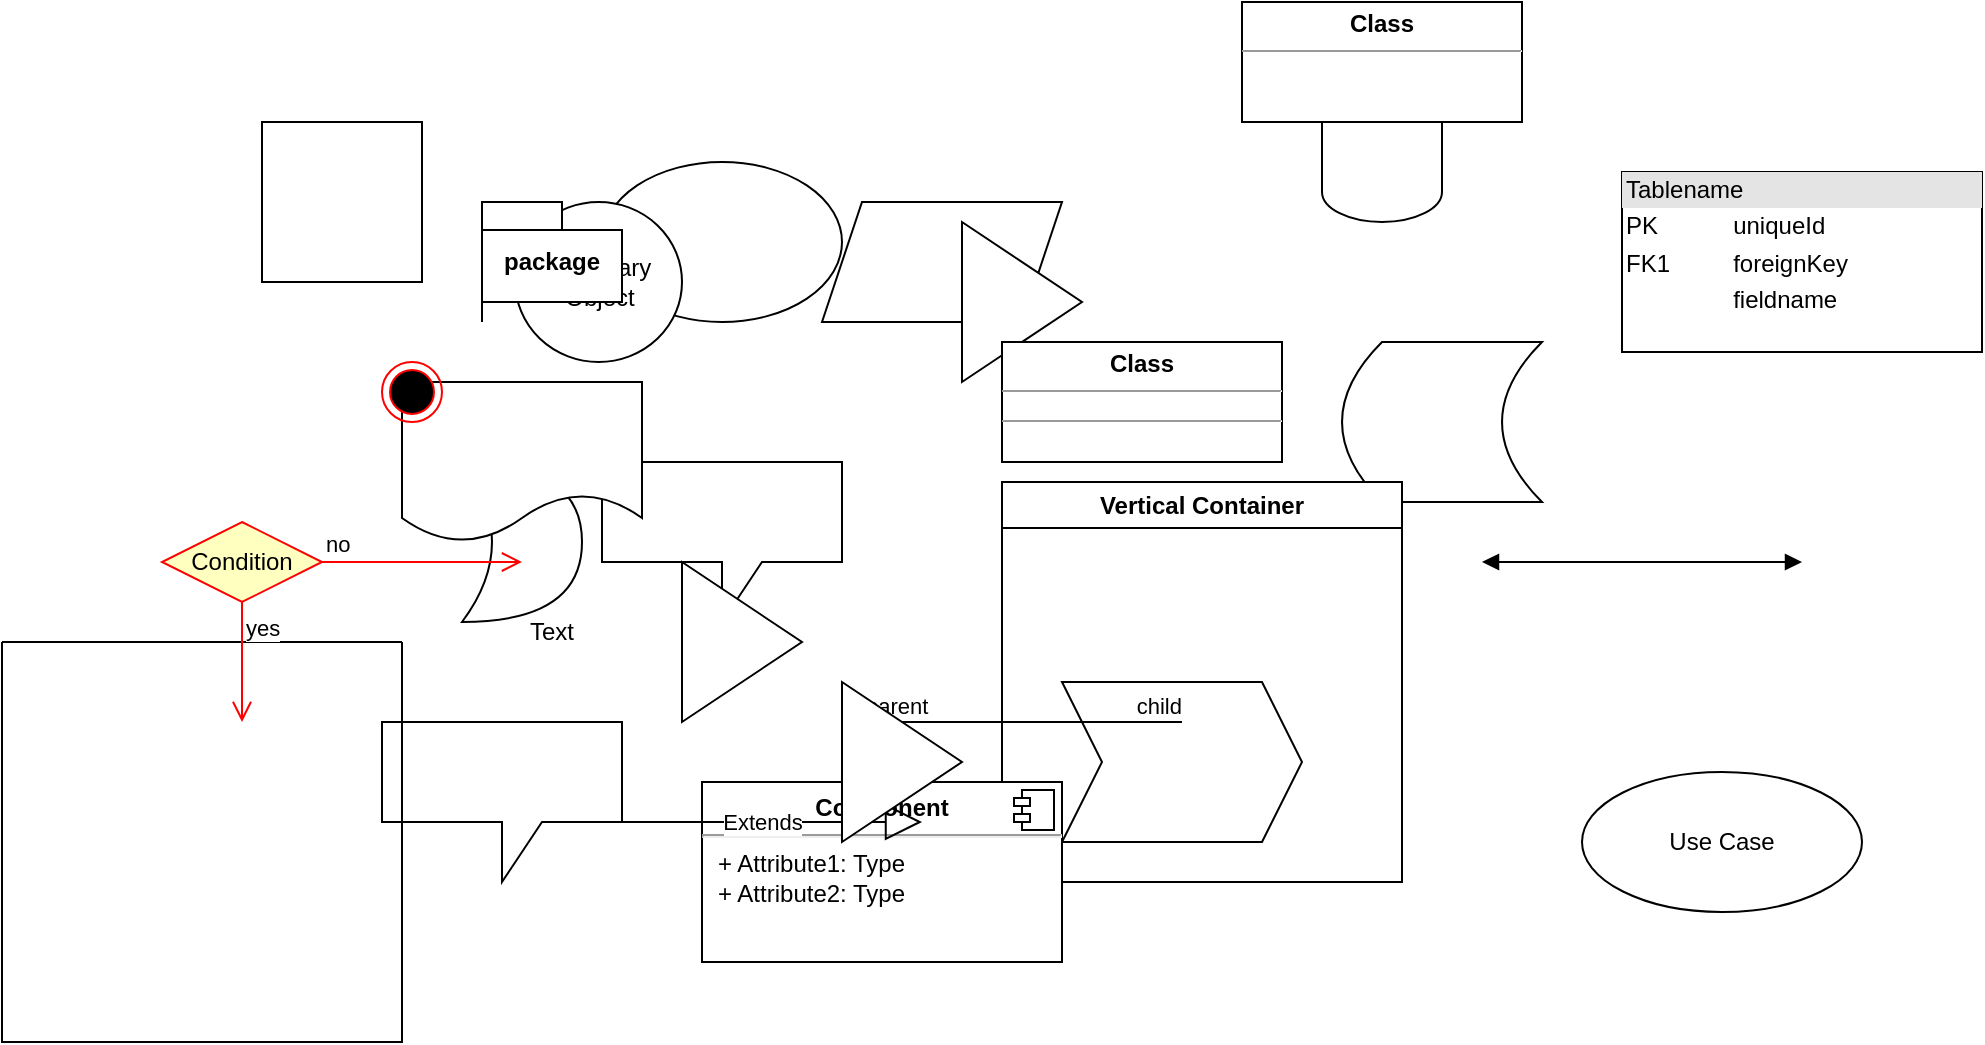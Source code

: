 <mxfile version="21.0.2" type="github">
  <diagram name="第 1 页" id="QfBTrQFo4jsn0Jn8oBfZ">
    <mxGraphModel dx="1877" dy="558" grid="1" gridSize="10" guides="1" tooltips="1" connect="1" arrows="1" fold="1" page="1" pageScale="1" pageWidth="827" pageHeight="1169" math="0" shadow="0">
      <root>
        <mxCell id="0" />
        <mxCell id="1" parent="0" />
        <mxCell id="zfch9v7HI0ur41LocFT6-1" value="" style="whiteSpace=wrap;html=1;aspect=fixed;" vertex="1" parent="1">
          <mxGeometry x="50" y="80" width="80" height="80" as="geometry" />
        </mxCell>
        <mxCell id="zfch9v7HI0ur41LocFT6-2" value="" style="shape=parallelogram;perimeter=parallelogramPerimeter;whiteSpace=wrap;html=1;fixedSize=1;" vertex="1" parent="1">
          <mxGeometry x="330" y="120" width="120" height="60" as="geometry" />
        </mxCell>
        <mxCell id="zfch9v7HI0ur41LocFT6-3" value="" style="shape=xor;whiteSpace=wrap;html=1;" vertex="1" parent="1">
          <mxGeometry x="150" y="250" width="60" height="80" as="geometry" />
        </mxCell>
        <mxCell id="zfch9v7HI0ur41LocFT6-4" value="" style="shape=callout;whiteSpace=wrap;html=1;perimeter=calloutPerimeter;" vertex="1" parent="1">
          <mxGeometry x="220" y="250" width="120" height="80" as="geometry" />
        </mxCell>
        <mxCell id="zfch9v7HI0ur41LocFT6-5" value="" style="shape=document;whiteSpace=wrap;html=1;boundedLbl=1;" vertex="1" parent="1">
          <mxGeometry x="120" y="210" width="120" height="80" as="geometry" />
        </mxCell>
        <mxCell id="zfch9v7HI0ur41LocFT6-6" value="" style="shape=callout;whiteSpace=wrap;html=1;perimeter=calloutPerimeter;" vertex="1" parent="1">
          <mxGeometry x="110" y="380" width="120" height="80" as="geometry" />
        </mxCell>
        <mxCell id="zfch9v7HI0ur41LocFT6-7" value="" style="shape=dataStorage;whiteSpace=wrap;html=1;fixedSize=1;" vertex="1" parent="1">
          <mxGeometry x="590" y="190" width="100" height="80" as="geometry" />
        </mxCell>
        <mxCell id="zfch9v7HI0ur41LocFT6-8" value="" style="shape=cylinder3;whiteSpace=wrap;html=1;boundedLbl=1;backgroundOutline=1;size=15;" vertex="1" parent="1">
          <mxGeometry x="580" y="50" width="60" height="80" as="geometry" />
        </mxCell>
        <mxCell id="zfch9v7HI0ur41LocFT6-9" value="" style="shape=step;perimeter=stepPerimeter;whiteSpace=wrap;html=1;fixedSize=1;" vertex="1" parent="1">
          <mxGeometry x="450" y="360" width="120" height="80" as="geometry" />
        </mxCell>
        <mxCell id="zfch9v7HI0ur41LocFT6-10" value="" style="triangle;whiteSpace=wrap;html=1;" vertex="1" parent="1">
          <mxGeometry x="260" y="300" width="60" height="80" as="geometry" />
        </mxCell>
        <mxCell id="zfch9v7HI0ur41LocFT6-11" value="" style="ellipse;whiteSpace=wrap;html=1;" vertex="1" parent="1">
          <mxGeometry x="220" y="100" width="120" height="80" as="geometry" />
        </mxCell>
        <mxCell id="zfch9v7HI0ur41LocFT6-12" value="" style="swimlane;startSize=0;" vertex="1" parent="1">
          <mxGeometry x="-80" y="340" width="200" height="200" as="geometry" />
        </mxCell>
        <mxCell id="zfch9v7HI0ur41LocFT6-13" value="Vertical Container" style="swimlane;whiteSpace=wrap;html=1;" vertex="1" parent="1">
          <mxGeometry x="420" y="260" width="200" height="200" as="geometry" />
        </mxCell>
        <mxCell id="zfch9v7HI0ur41LocFT6-14" value="" style="triangle;whiteSpace=wrap;html=1;" vertex="1" parent="1">
          <mxGeometry x="400" y="130" width="60" height="80" as="geometry" />
        </mxCell>
        <mxCell id="zfch9v7HI0ur41LocFT6-15" value="Condition" style="rhombus;whiteSpace=wrap;html=1;fontColor=#000000;fillColor=#ffffc0;strokeColor=#ff0000;" vertex="1" parent="1">
          <mxGeometry y="280" width="80" height="40" as="geometry" />
        </mxCell>
        <mxCell id="zfch9v7HI0ur41LocFT6-16" value="no" style="edgeStyle=orthogonalEdgeStyle;html=1;align=left;verticalAlign=bottom;endArrow=open;endSize=8;strokeColor=#ff0000;rounded=0;" edge="1" source="zfch9v7HI0ur41LocFT6-15" parent="1">
          <mxGeometry x="-1" relative="1" as="geometry">
            <mxPoint x="180" y="300" as="targetPoint" />
          </mxGeometry>
        </mxCell>
        <mxCell id="zfch9v7HI0ur41LocFT6-17" value="yes" style="edgeStyle=orthogonalEdgeStyle;html=1;align=left;verticalAlign=top;endArrow=open;endSize=8;strokeColor=#ff0000;rounded=0;" edge="1" source="zfch9v7HI0ur41LocFT6-15" parent="1">
          <mxGeometry x="-1" relative="1" as="geometry">
            <mxPoint x="40" y="380" as="targetPoint" />
          </mxGeometry>
        </mxCell>
        <mxCell id="zfch9v7HI0ur41LocFT6-18" value="" style="ellipse;html=1;shape=endState;fillColor=#000000;strokeColor=#ff0000;" vertex="1" parent="1">
          <mxGeometry x="110" y="200" width="30" height="30" as="geometry" />
        </mxCell>
        <mxCell id="zfch9v7HI0ur41LocFT6-19" value="Boundary Object" style="shape=umlBoundary;whiteSpace=wrap;html=1;" vertex="1" parent="1">
          <mxGeometry x="160" y="120" width="100" height="80" as="geometry" />
        </mxCell>
        <mxCell id="zfch9v7HI0ur41LocFT6-20" value="package" style="shape=folder;fontStyle=1;spacingTop=10;tabWidth=40;tabHeight=14;tabPosition=left;html=1;whiteSpace=wrap;" vertex="1" parent="1">
          <mxGeometry x="160" y="120" width="70" height="50" as="geometry" />
        </mxCell>
        <mxCell id="zfch9v7HI0ur41LocFT6-21" value="&lt;p style=&quot;margin:0px;margin-top:4px;text-align:center;&quot;&gt;&lt;b&gt;Class&lt;/b&gt;&lt;/p&gt;&lt;hr size=&quot;1&quot;/&gt;&lt;div style=&quot;height:2px;&quot;&gt;&lt;/div&gt;&lt;hr size=&quot;1&quot;/&gt;&lt;div style=&quot;height:2px;&quot;&gt;&lt;/div&gt;" style="verticalAlign=top;align=left;overflow=fill;fontSize=12;fontFamily=Helvetica;html=1;whiteSpace=wrap;" vertex="1" parent="1">
          <mxGeometry x="420" y="190" width="140" height="60" as="geometry" />
        </mxCell>
        <mxCell id="zfch9v7HI0ur41LocFT6-22" value="&lt;p style=&quot;margin:0px;margin-top:6px;text-align:center;&quot;&gt;&lt;b&gt;Component&lt;/b&gt;&lt;/p&gt;&lt;hr/&gt;&lt;p style=&quot;margin:0px;margin-left:8px;&quot;&gt;+ Attribute1: Type&lt;br/&gt;+ Attribute2: Type&lt;/p&gt;" style="align=left;overflow=fill;html=1;dropTarget=0;whiteSpace=wrap;" vertex="1" parent="1">
          <mxGeometry x="270" y="410" width="180" height="90" as="geometry" />
        </mxCell>
        <mxCell id="zfch9v7HI0ur41LocFT6-23" value="" style="shape=component;jettyWidth=8;jettyHeight=4;" vertex="1" parent="zfch9v7HI0ur41LocFT6-22">
          <mxGeometry x="1" width="20" height="20" relative="1" as="geometry">
            <mxPoint x="-24" y="4" as="offset" />
          </mxGeometry>
        </mxCell>
        <mxCell id="zfch9v7HI0ur41LocFT6-24" value="" style="endArrow=none;html=1;edgeStyle=orthogonalEdgeStyle;rounded=0;" edge="1" parent="1">
          <mxGeometry relative="1" as="geometry">
            <mxPoint x="350" y="380" as="sourcePoint" />
            <mxPoint x="510" y="380" as="targetPoint" />
          </mxGeometry>
        </mxCell>
        <mxCell id="zfch9v7HI0ur41LocFT6-25" value="parent" style="edgeLabel;resizable=0;html=1;align=left;verticalAlign=bottom;" connectable="0" vertex="1" parent="zfch9v7HI0ur41LocFT6-24">
          <mxGeometry x="-1" relative="1" as="geometry" />
        </mxCell>
        <mxCell id="zfch9v7HI0ur41LocFT6-26" value="child" style="edgeLabel;resizable=0;html=1;align=right;verticalAlign=bottom;" connectable="0" vertex="1" parent="zfch9v7HI0ur41LocFT6-24">
          <mxGeometry x="1" relative="1" as="geometry" />
        </mxCell>
        <mxCell id="zfch9v7HI0ur41LocFT6-27" value="Extends" style="endArrow=block;endSize=16;endFill=0;html=1;rounded=0;" edge="1" parent="1">
          <mxGeometry width="160" relative="1" as="geometry">
            <mxPoint x="220" y="430" as="sourcePoint" />
            <mxPoint x="380" y="430" as="targetPoint" />
          </mxGeometry>
        </mxCell>
        <mxCell id="zfch9v7HI0ur41LocFT6-28" value="" style="endArrow=block;startArrow=block;endFill=1;startFill=1;html=1;rounded=0;" edge="1" parent="1">
          <mxGeometry width="160" relative="1" as="geometry">
            <mxPoint x="660" y="300" as="sourcePoint" />
            <mxPoint x="820" y="300" as="targetPoint" />
          </mxGeometry>
        </mxCell>
        <mxCell id="zfch9v7HI0ur41LocFT6-29" value="&lt;p style=&quot;margin:0px;margin-top:4px;text-align:center;&quot;&gt;&lt;b&gt;Class&lt;/b&gt;&lt;/p&gt;&lt;hr size=&quot;1&quot;/&gt;&lt;div style=&quot;height:2px;&quot;&gt;&lt;/div&gt;" style="verticalAlign=top;align=left;overflow=fill;fontSize=12;fontFamily=Helvetica;html=1;whiteSpace=wrap;" vertex="1" parent="1">
          <mxGeometry x="540" y="20" width="140" height="60" as="geometry" />
        </mxCell>
        <mxCell id="zfch9v7HI0ur41LocFT6-30" value="&lt;div style=&quot;box-sizing:border-box;width:100%;background:#e4e4e4;padding:2px;&quot;&gt;Tablename&lt;/div&gt;&lt;table style=&quot;width:100%;font-size:1em;&quot; cellpadding=&quot;2&quot; cellspacing=&quot;0&quot;&gt;&lt;tr&gt;&lt;td&gt;PK&lt;/td&gt;&lt;td&gt;uniqueId&lt;/td&gt;&lt;/tr&gt;&lt;tr&gt;&lt;td&gt;FK1&lt;/td&gt;&lt;td&gt;foreignKey&lt;/td&gt;&lt;/tr&gt;&lt;tr&gt;&lt;td&gt;&lt;/td&gt;&lt;td&gt;fieldname&lt;/td&gt;&lt;/tr&gt;&lt;/table&gt;" style="verticalAlign=top;align=left;overflow=fill;html=1;whiteSpace=wrap;" vertex="1" parent="1">
          <mxGeometry x="730" y="105" width="180" height="90" as="geometry" />
        </mxCell>
        <mxCell id="zfch9v7HI0ur41LocFT6-31" value="Use Case" style="ellipse;whiteSpace=wrap;html=1;" vertex="1" parent="1">
          <mxGeometry x="710" y="405" width="140" height="70" as="geometry" />
        </mxCell>
        <mxCell id="zfch9v7HI0ur41LocFT6-32" value="Text" style="text;html=1;strokeColor=none;fillColor=none;align=center;verticalAlign=middle;whiteSpace=wrap;rounded=0;" vertex="1" parent="1">
          <mxGeometry x="165" y="320" width="60" height="30" as="geometry" />
        </mxCell>
        <mxCell id="zfch9v7HI0ur41LocFT6-33" value="" style="triangle;whiteSpace=wrap;html=1;" vertex="1" parent="1">
          <mxGeometry x="340" y="360" width="60" height="80" as="geometry" />
        </mxCell>
      </root>
    </mxGraphModel>
  </diagram>
</mxfile>
